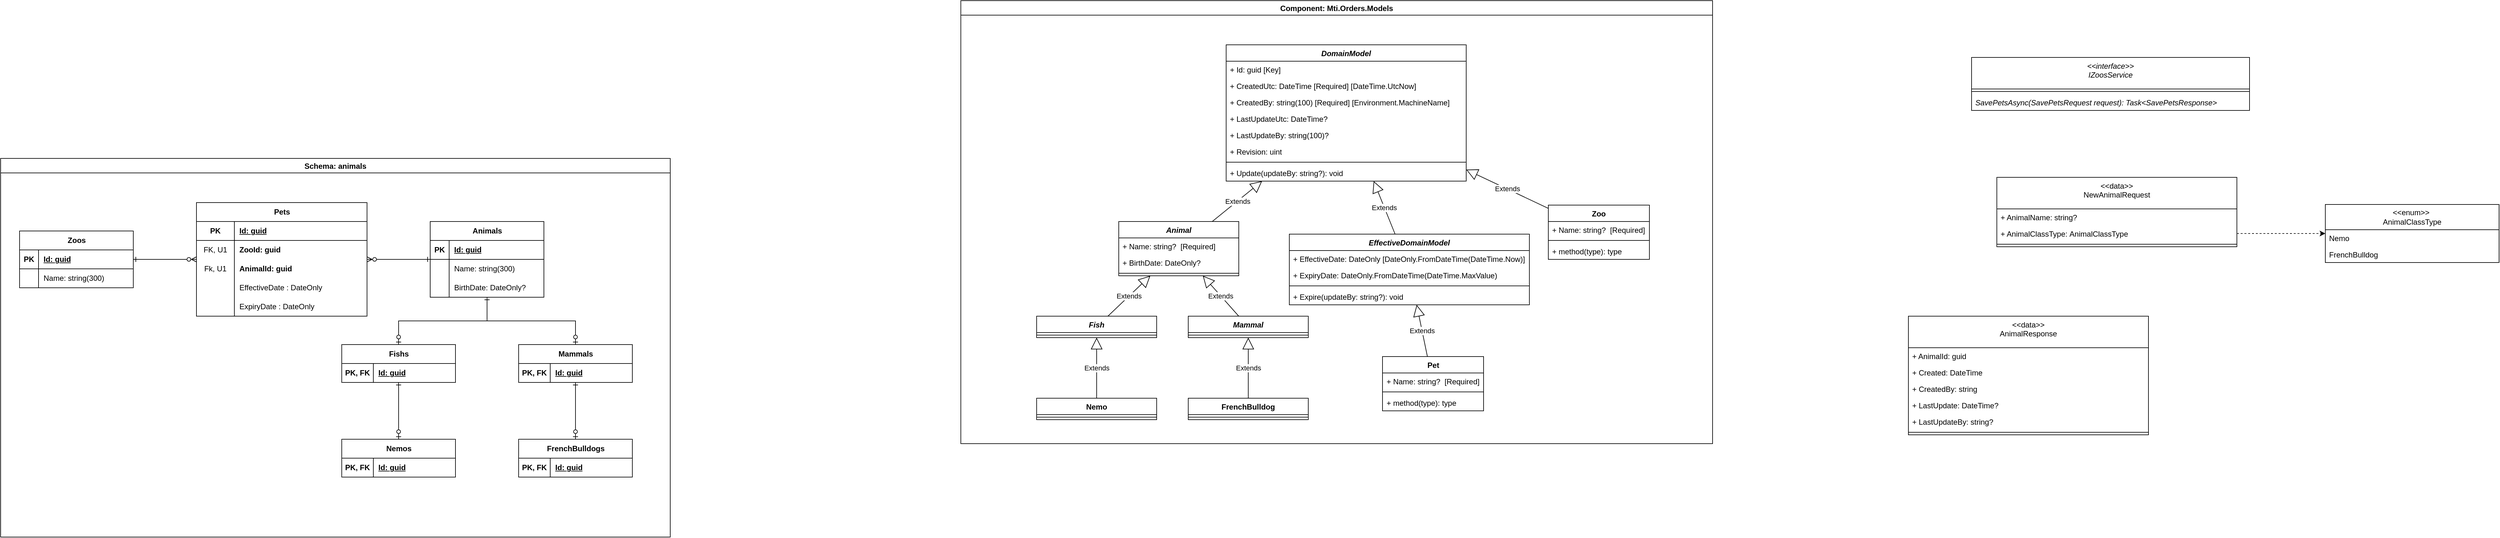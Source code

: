 <mxfile version="28.0.4">
  <diagram name="Page-1" id="_4CO3BgH9kMVLNDz86mz">
    <mxGraphModel dx="629" dy="334" grid="1" gridSize="10" guides="1" tooltips="1" connect="1" arrows="1" fold="1" page="1" pageScale="1" pageWidth="850" pageHeight="1100" math="0" shadow="0">
      <root>
        <mxCell id="0" />
        <mxCell id="1" parent="0" />
        <mxCell id="ZbPvroxc9PfUL8jWCel5-99" value="Component: Mti.Orders.Models" style="swimlane;" vertex="1" parent="1">
          <mxGeometry x="1640" y="210" width="1190" height="702" as="geometry" />
        </mxCell>
        <mxCell id="ZbPvroxc9PfUL8jWCel5-31" value="&lt;span style=&quot;text-wrap-mode: nowrap;&quot;&gt;Animal&lt;/span&gt;" style="swimlane;fontStyle=3;align=center;verticalAlign=top;childLayout=stackLayout;horizontal=1;startSize=26;horizontalStack=0;resizeParent=1;resizeParentMax=0;resizeLast=0;collapsible=1;marginBottom=0;whiteSpace=wrap;html=1;" vertex="1" parent="ZbPvroxc9PfUL8jWCel5-99">
          <mxGeometry x="250" y="350" width="190" height="86" as="geometry" />
        </mxCell>
        <mxCell id="ZbPvroxc9PfUL8jWCel5-32" value="+ Name: string?&amp;nbsp;&amp;nbsp;[Required]" style="text;strokeColor=none;fillColor=none;align=left;verticalAlign=top;spacingLeft=4;spacingRight=4;overflow=hidden;rotatable=0;points=[[0,0.5],[1,0.5]];portConstraint=eastwest;whiteSpace=wrap;html=1;" vertex="1" parent="ZbPvroxc9PfUL8jWCel5-31">
          <mxGeometry y="26" width="190" height="26" as="geometry" />
        </mxCell>
        <mxCell id="ZbPvroxc9PfUL8jWCel5-33" value="+ BirthDate: DateOnly?" style="text;strokeColor=none;fillColor=none;align=left;verticalAlign=top;spacingLeft=4;spacingRight=4;overflow=hidden;rotatable=0;points=[[0,0.5],[1,0.5]];portConstraint=eastwest;whiteSpace=wrap;html=1;" vertex="1" parent="ZbPvroxc9PfUL8jWCel5-31">
          <mxGeometry y="52" width="190" height="26" as="geometry" />
        </mxCell>
        <mxCell id="ZbPvroxc9PfUL8jWCel5-34" value="" style="line;strokeWidth=1;fillColor=none;align=left;verticalAlign=middle;spacingTop=-1;spacingLeft=3;spacingRight=3;rotatable=0;labelPosition=right;points=[];portConstraint=eastwest;strokeColor=inherit;" vertex="1" parent="ZbPvroxc9PfUL8jWCel5-31">
          <mxGeometry y="78" width="190" height="8" as="geometry" />
        </mxCell>
        <mxCell id="ZbPvroxc9PfUL8jWCel5-35" value="&lt;span style=&quot;text-wrap-mode: nowrap;&quot;&gt;Fish&lt;/span&gt;" style="swimlane;fontStyle=3;align=center;verticalAlign=top;childLayout=stackLayout;horizontal=1;startSize=26;horizontalStack=0;resizeParent=1;resizeParentMax=0;resizeLast=0;collapsible=1;marginBottom=0;whiteSpace=wrap;html=1;" vertex="1" parent="ZbPvroxc9PfUL8jWCel5-99">
          <mxGeometry x="120" y="500" width="190" height="34" as="geometry" />
        </mxCell>
        <mxCell id="ZbPvroxc9PfUL8jWCel5-36" value="" style="line;strokeWidth=1;fillColor=none;align=left;verticalAlign=middle;spacingTop=-1;spacingLeft=3;spacingRight=3;rotatable=0;labelPosition=right;points=[];portConstraint=eastwest;strokeColor=inherit;" vertex="1" parent="ZbPvroxc9PfUL8jWCel5-35">
          <mxGeometry y="26" width="190" height="8" as="geometry" />
        </mxCell>
        <mxCell id="ZbPvroxc9PfUL8jWCel5-37" value="&lt;span style=&quot;text-wrap-mode: nowrap;&quot;&gt;Mammal&lt;/span&gt;" style="swimlane;fontStyle=3;align=center;verticalAlign=top;childLayout=stackLayout;horizontal=1;startSize=26;horizontalStack=0;resizeParent=1;resizeParentMax=0;resizeLast=0;collapsible=1;marginBottom=0;whiteSpace=wrap;html=1;" vertex="1" parent="ZbPvroxc9PfUL8jWCel5-99">
          <mxGeometry x="360" y="500" width="190" height="34" as="geometry" />
        </mxCell>
        <mxCell id="ZbPvroxc9PfUL8jWCel5-38" value="" style="line;strokeWidth=1;fillColor=none;align=left;verticalAlign=middle;spacingTop=-1;spacingLeft=3;spacingRight=3;rotatable=0;labelPosition=right;points=[];portConstraint=eastwest;strokeColor=inherit;" vertex="1" parent="ZbPvroxc9PfUL8jWCel5-37">
          <mxGeometry y="26" width="190" height="8" as="geometry" />
        </mxCell>
        <mxCell id="ZbPvroxc9PfUL8jWCel5-39" value="Extends" style="endArrow=block;endSize=16;endFill=0;html=1;rounded=0;" edge="1" parent="ZbPvroxc9PfUL8jWCel5-99" source="ZbPvroxc9PfUL8jWCel5-35" target="ZbPvroxc9PfUL8jWCel5-31">
          <mxGeometry width="160" relative="1" as="geometry">
            <mxPoint x="200" y="600" as="sourcePoint" />
            <mxPoint x="360" y="600" as="targetPoint" />
          </mxGeometry>
        </mxCell>
        <mxCell id="ZbPvroxc9PfUL8jWCel5-40" value="Extends" style="endArrow=block;endSize=16;endFill=0;html=1;rounded=0;" edge="1" parent="ZbPvroxc9PfUL8jWCel5-99" source="ZbPvroxc9PfUL8jWCel5-37" target="ZbPvroxc9PfUL8jWCel5-31">
          <mxGeometry width="160" relative="1" as="geometry">
            <mxPoint x="320" y="664" as="sourcePoint" />
            <mxPoint x="396" y="580" as="targetPoint" />
          </mxGeometry>
        </mxCell>
        <mxCell id="ZbPvroxc9PfUL8jWCel5-41" value="&lt;span style=&quot;text-wrap-mode: nowrap;&quot;&gt;Nemo&lt;/span&gt;" style="swimlane;fontStyle=1;align=center;verticalAlign=top;childLayout=stackLayout;horizontal=1;startSize=26;horizontalStack=0;resizeParent=1;resizeParentMax=0;resizeLast=0;collapsible=1;marginBottom=0;whiteSpace=wrap;html=1;" vertex="1" parent="ZbPvroxc9PfUL8jWCel5-99">
          <mxGeometry x="120" y="630" width="190" height="34" as="geometry" />
        </mxCell>
        <mxCell id="ZbPvroxc9PfUL8jWCel5-42" value="" style="line;strokeWidth=1;fillColor=none;align=left;verticalAlign=middle;spacingTop=-1;spacingLeft=3;spacingRight=3;rotatable=0;labelPosition=right;points=[];portConstraint=eastwest;strokeColor=inherit;" vertex="1" parent="ZbPvroxc9PfUL8jWCel5-41">
          <mxGeometry y="26" width="190" height="8" as="geometry" />
        </mxCell>
        <mxCell id="ZbPvroxc9PfUL8jWCel5-43" value="&lt;span style=&quot;text-wrap-mode: nowrap;&quot;&gt;FrenchBulldog&lt;/span&gt;" style="swimlane;fontStyle=1;align=center;verticalAlign=top;childLayout=stackLayout;horizontal=1;startSize=26;horizontalStack=0;resizeParent=1;resizeParentMax=0;resizeLast=0;collapsible=1;marginBottom=0;whiteSpace=wrap;html=1;" vertex="1" parent="ZbPvroxc9PfUL8jWCel5-99">
          <mxGeometry x="360" y="630" width="190" height="34" as="geometry" />
        </mxCell>
        <mxCell id="ZbPvroxc9PfUL8jWCel5-44" value="" style="line;strokeWidth=1;fillColor=none;align=left;verticalAlign=middle;spacingTop=-1;spacingLeft=3;spacingRight=3;rotatable=0;labelPosition=right;points=[];portConstraint=eastwest;strokeColor=inherit;" vertex="1" parent="ZbPvroxc9PfUL8jWCel5-43">
          <mxGeometry y="26" width="190" height="8" as="geometry" />
        </mxCell>
        <mxCell id="ZbPvroxc9PfUL8jWCel5-45" value="Extends" style="endArrow=block;endSize=16;endFill=0;html=1;rounded=0;" edge="1" parent="ZbPvroxc9PfUL8jWCel5-99" source="ZbPvroxc9PfUL8jWCel5-41" target="ZbPvroxc9PfUL8jWCel5-35">
          <mxGeometry width="160" relative="1" as="geometry">
            <mxPoint x="280" y="794" as="sourcePoint" />
            <mxPoint x="356" y="710" as="targetPoint" />
          </mxGeometry>
        </mxCell>
        <mxCell id="ZbPvroxc9PfUL8jWCel5-46" value="Extends" style="endArrow=block;endSize=16;endFill=0;html=1;rounded=0;" edge="1" parent="ZbPvroxc9PfUL8jWCel5-99" source="ZbPvroxc9PfUL8jWCel5-43" target="ZbPvroxc9PfUL8jWCel5-37">
          <mxGeometry width="160" relative="1" as="geometry">
            <mxPoint x="370" y="664" as="sourcePoint" />
            <mxPoint x="446" y="580" as="targetPoint" />
          </mxGeometry>
        </mxCell>
        <mxCell id="ZbPvroxc9PfUL8jWCel5-72" value="Extends" style="endArrow=block;endSize=16;endFill=0;html=1;rounded=0;" edge="1" parent="ZbPvroxc9PfUL8jWCel5-99" source="ZbPvroxc9PfUL8jWCel5-31" target="ZbPvroxc9PfUL8jWCel5-73">
          <mxGeometry width="160" relative="1" as="geometry">
            <mxPoint x="570" y="460" as="sourcePoint" />
            <mxPoint x="656" y="370" as="targetPoint" />
          </mxGeometry>
        </mxCell>
        <mxCell id="ZbPvroxc9PfUL8jWCel5-73" value="&lt;span style=&quot;text-wrap-mode: nowrap;&quot;&gt;DomainModel&lt;/span&gt;" style="swimlane;fontStyle=3;align=center;verticalAlign=top;childLayout=stackLayout;horizontal=1;startSize=26;horizontalStack=0;resizeParent=1;resizeParentMax=0;resizeLast=0;collapsible=1;marginBottom=0;whiteSpace=wrap;html=1;" vertex="1" parent="ZbPvroxc9PfUL8jWCel5-99">
          <mxGeometry x="420" y="70" width="380" height="216" as="geometry" />
        </mxCell>
        <mxCell id="ZbPvroxc9PfUL8jWCel5-74" value="+ Id: guid [Key]&amp;nbsp;" style="text;strokeColor=none;fillColor=none;align=left;verticalAlign=top;spacingLeft=4;spacingRight=4;overflow=hidden;rotatable=0;points=[[0,0.5],[1,0.5]];portConstraint=eastwest;whiteSpace=wrap;html=1;" vertex="1" parent="ZbPvroxc9PfUL8jWCel5-73">
          <mxGeometry y="26" width="380" height="26" as="geometry" />
        </mxCell>
        <mxCell id="ZbPvroxc9PfUL8jWCel5-75" value="+ CreatedUtc: DateTime [Required]&amp;nbsp;[DateTime.UtcNow]" style="text;strokeColor=none;fillColor=none;align=left;verticalAlign=top;spacingLeft=4;spacingRight=4;overflow=hidden;rotatable=0;points=[[0,0.5],[1,0.5]];portConstraint=eastwest;whiteSpace=wrap;html=1;" vertex="1" parent="ZbPvroxc9PfUL8jWCel5-73">
          <mxGeometry y="52" width="380" height="26" as="geometry" />
        </mxCell>
        <mxCell id="ZbPvroxc9PfUL8jWCel5-76" value="+ CreatedBy: string(100) [Required]&amp;nbsp;[Environment.MachineName]" style="text;strokeColor=none;fillColor=none;align=left;verticalAlign=top;spacingLeft=4;spacingRight=4;overflow=hidden;rotatable=0;points=[[0,0.5],[1,0.5]];portConstraint=eastwest;whiteSpace=wrap;html=1;" vertex="1" parent="ZbPvroxc9PfUL8jWCel5-73">
          <mxGeometry y="78" width="380" height="26" as="geometry" />
        </mxCell>
        <mxCell id="ZbPvroxc9PfUL8jWCel5-77" value="+ LastUpdateUtc: DateTime?" style="text;strokeColor=none;fillColor=none;align=left;verticalAlign=top;spacingLeft=4;spacingRight=4;overflow=hidden;rotatable=0;points=[[0,0.5],[1,0.5]];portConstraint=eastwest;whiteSpace=wrap;html=1;" vertex="1" parent="ZbPvroxc9PfUL8jWCel5-73">
          <mxGeometry y="104" width="380" height="26" as="geometry" />
        </mxCell>
        <mxCell id="ZbPvroxc9PfUL8jWCel5-78" value="+ LastUpdateBy: string(100)?" style="text;strokeColor=none;fillColor=none;align=left;verticalAlign=top;spacingLeft=4;spacingRight=4;overflow=hidden;rotatable=0;points=[[0,0.5],[1,0.5]];portConstraint=eastwest;whiteSpace=wrap;html=1;" vertex="1" parent="ZbPvroxc9PfUL8jWCel5-73">
          <mxGeometry y="130" width="380" height="26" as="geometry" />
        </mxCell>
        <mxCell id="ZbPvroxc9PfUL8jWCel5-79" value="+ Revision: uint" style="text;strokeColor=none;fillColor=none;align=left;verticalAlign=top;spacingLeft=4;spacingRight=4;overflow=hidden;rotatable=0;points=[[0,0.5],[1,0.5]];portConstraint=eastwest;whiteSpace=wrap;html=1;" vertex="1" parent="ZbPvroxc9PfUL8jWCel5-73">
          <mxGeometry y="156" width="380" height="26" as="geometry" />
        </mxCell>
        <mxCell id="ZbPvroxc9PfUL8jWCel5-80" value="" style="line;strokeWidth=1;fillColor=none;align=left;verticalAlign=middle;spacingTop=-1;spacingLeft=3;spacingRight=3;rotatable=0;labelPosition=right;points=[];portConstraint=eastwest;strokeColor=inherit;" vertex="1" parent="ZbPvroxc9PfUL8jWCel5-73">
          <mxGeometry y="182" width="380" height="8" as="geometry" />
        </mxCell>
        <mxCell id="ZbPvroxc9PfUL8jWCel5-81" value="+ Update(updateBy: string?): void" style="text;strokeColor=none;fillColor=none;align=left;verticalAlign=top;spacingLeft=4;spacingRight=4;overflow=hidden;rotatable=0;points=[[0,0.5],[1,0.5]];portConstraint=eastwest;whiteSpace=wrap;html=1;" vertex="1" parent="ZbPvroxc9PfUL8jWCel5-73">
          <mxGeometry y="190" width="380" height="26" as="geometry" />
        </mxCell>
        <mxCell id="ZbPvroxc9PfUL8jWCel5-82" value="Zoo" style="swimlane;fontStyle=1;align=center;verticalAlign=top;childLayout=stackLayout;horizontal=1;startSize=26;horizontalStack=0;resizeParent=1;resizeParentMax=0;resizeLast=0;collapsible=1;marginBottom=0;whiteSpace=wrap;html=1;" vertex="1" parent="ZbPvroxc9PfUL8jWCel5-99">
          <mxGeometry x="930" y="324" width="160" height="86" as="geometry" />
        </mxCell>
        <mxCell id="ZbPvroxc9PfUL8jWCel5-83" value="+ Name: string?&amp;nbsp;&amp;nbsp;[Required]" style="text;strokeColor=none;fillColor=none;align=left;verticalAlign=top;spacingLeft=4;spacingRight=4;overflow=hidden;rotatable=0;points=[[0,0.5],[1,0.5]];portConstraint=eastwest;whiteSpace=wrap;html=1;" vertex="1" parent="ZbPvroxc9PfUL8jWCel5-82">
          <mxGeometry y="26" width="160" height="26" as="geometry" />
        </mxCell>
        <mxCell id="ZbPvroxc9PfUL8jWCel5-84" value="" style="line;strokeWidth=1;fillColor=none;align=left;verticalAlign=middle;spacingTop=-1;spacingLeft=3;spacingRight=3;rotatable=0;labelPosition=right;points=[];portConstraint=eastwest;strokeColor=inherit;" vertex="1" parent="ZbPvroxc9PfUL8jWCel5-82">
          <mxGeometry y="52" width="160" height="8" as="geometry" />
        </mxCell>
        <mxCell id="ZbPvroxc9PfUL8jWCel5-85" value="+ method(type): type" style="text;strokeColor=none;fillColor=none;align=left;verticalAlign=top;spacingLeft=4;spacingRight=4;overflow=hidden;rotatable=0;points=[[0,0.5],[1,0.5]];portConstraint=eastwest;whiteSpace=wrap;html=1;" vertex="1" parent="ZbPvroxc9PfUL8jWCel5-82">
          <mxGeometry y="60" width="160" height="26" as="geometry" />
        </mxCell>
        <mxCell id="ZbPvroxc9PfUL8jWCel5-86" value="Extends" style="endArrow=block;endSize=16;endFill=0;html=1;rounded=0;" edge="1" parent="ZbPvroxc9PfUL8jWCel5-99" source="ZbPvroxc9PfUL8jWCel5-82" target="ZbPvroxc9PfUL8jWCel5-73">
          <mxGeometry width="160" relative="1" as="geometry">
            <mxPoint x="730" y="450" as="sourcePoint" />
            <mxPoint x="868" y="380" as="targetPoint" />
          </mxGeometry>
        </mxCell>
        <mxCell id="ZbPvroxc9PfUL8jWCel5-87" value="Pet" style="swimlane;fontStyle=1;align=center;verticalAlign=top;childLayout=stackLayout;horizontal=1;startSize=26;horizontalStack=0;resizeParent=1;resizeParentMax=0;resizeLast=0;collapsible=1;marginBottom=0;whiteSpace=wrap;html=1;" vertex="1" parent="ZbPvroxc9PfUL8jWCel5-99">
          <mxGeometry x="667.5" y="564" width="160" height="86" as="geometry" />
        </mxCell>
        <mxCell id="ZbPvroxc9PfUL8jWCel5-88" value="+ Name: string?&amp;nbsp;&amp;nbsp;[Required]" style="text;strokeColor=none;fillColor=none;align=left;verticalAlign=top;spacingLeft=4;spacingRight=4;overflow=hidden;rotatable=0;points=[[0,0.5],[1,0.5]];portConstraint=eastwest;whiteSpace=wrap;html=1;" vertex="1" parent="ZbPvroxc9PfUL8jWCel5-87">
          <mxGeometry y="26" width="160" height="26" as="geometry" />
        </mxCell>
        <mxCell id="ZbPvroxc9PfUL8jWCel5-89" value="" style="line;strokeWidth=1;fillColor=none;align=left;verticalAlign=middle;spacingTop=-1;spacingLeft=3;spacingRight=3;rotatable=0;labelPosition=right;points=[];portConstraint=eastwest;strokeColor=inherit;" vertex="1" parent="ZbPvroxc9PfUL8jWCel5-87">
          <mxGeometry y="52" width="160" height="8" as="geometry" />
        </mxCell>
        <mxCell id="ZbPvroxc9PfUL8jWCel5-90" value="+ method(type): type" style="text;strokeColor=none;fillColor=none;align=left;verticalAlign=top;spacingLeft=4;spacingRight=4;overflow=hidden;rotatable=0;points=[[0,0.5],[1,0.5]];portConstraint=eastwest;whiteSpace=wrap;html=1;" vertex="1" parent="ZbPvroxc9PfUL8jWCel5-87">
          <mxGeometry y="60" width="160" height="26" as="geometry" />
        </mxCell>
        <mxCell id="ZbPvroxc9PfUL8jWCel5-91" value="Extends" style="endArrow=block;endSize=16;endFill=0;html=1;rounded=0;" edge="1" parent="ZbPvroxc9PfUL8jWCel5-99" source="ZbPvroxc9PfUL8jWCel5-87" target="ZbPvroxc9PfUL8jWCel5-92">
          <mxGeometry width="160" relative="1" as="geometry">
            <mxPoint x="793" y="508" as="sourcePoint" />
            <mxPoint x="690" y="460" as="targetPoint" />
          </mxGeometry>
        </mxCell>
        <mxCell id="ZbPvroxc9PfUL8jWCel5-92" value="&lt;span style=&quot;text-wrap-mode: nowrap;&quot;&gt;EffectiveDomainModel&lt;/span&gt;" style="swimlane;fontStyle=3;align=center;verticalAlign=top;childLayout=stackLayout;horizontal=1;startSize=26;horizontalStack=0;resizeParent=1;resizeParentMax=0;resizeLast=0;collapsible=1;marginBottom=0;whiteSpace=wrap;html=1;" vertex="1" parent="ZbPvroxc9PfUL8jWCel5-99">
          <mxGeometry x="520" y="370" width="380" height="112" as="geometry" />
        </mxCell>
        <mxCell id="ZbPvroxc9PfUL8jWCel5-93" value="+ EffectiveDate: DateOnly [DateOnly.FromDateTime(DateTime.Now)]" style="text;strokeColor=none;fillColor=none;align=left;verticalAlign=top;spacingLeft=4;spacingRight=4;overflow=hidden;rotatable=0;points=[[0,0.5],[1,0.5]];portConstraint=eastwest;whiteSpace=wrap;html=1;" vertex="1" parent="ZbPvroxc9PfUL8jWCel5-92">
          <mxGeometry y="26" width="380" height="26" as="geometry" />
        </mxCell>
        <mxCell id="ZbPvroxc9PfUL8jWCel5-94" value="+ ExpiryDate: DateOnly.FromDateTime(DateTime.MaxValue)" style="text;strokeColor=none;fillColor=none;align=left;verticalAlign=top;spacingLeft=4;spacingRight=4;overflow=hidden;rotatable=0;points=[[0,0.5],[1,0.5]];portConstraint=eastwest;whiteSpace=wrap;html=1;" vertex="1" parent="ZbPvroxc9PfUL8jWCel5-92">
          <mxGeometry y="52" width="380" height="26" as="geometry" />
        </mxCell>
        <mxCell id="ZbPvroxc9PfUL8jWCel5-95" value="" style="line;strokeWidth=1;fillColor=none;align=left;verticalAlign=middle;spacingTop=-1;spacingLeft=3;spacingRight=3;rotatable=0;labelPosition=right;points=[];portConstraint=eastwest;strokeColor=inherit;" vertex="1" parent="ZbPvroxc9PfUL8jWCel5-92">
          <mxGeometry y="78" width="380" height="8" as="geometry" />
        </mxCell>
        <mxCell id="ZbPvroxc9PfUL8jWCel5-96" value="+ Expire(updateBy: string?): void" style="text;strokeColor=none;fillColor=none;align=left;verticalAlign=top;spacingLeft=4;spacingRight=4;overflow=hidden;rotatable=0;points=[[0,0.5],[1,0.5]];portConstraint=eastwest;whiteSpace=wrap;html=1;" vertex="1" parent="ZbPvroxc9PfUL8jWCel5-92">
          <mxGeometry y="86" width="380" height="26" as="geometry" />
        </mxCell>
        <mxCell id="ZbPvroxc9PfUL8jWCel5-97" value="Extends" style="endArrow=block;endSize=16;endFill=0;html=1;rounded=0;" edge="1" parent="ZbPvroxc9PfUL8jWCel5-99" source="ZbPvroxc9PfUL8jWCel5-92" target="ZbPvroxc9PfUL8jWCel5-73">
          <mxGeometry width="160" relative="1" as="geometry">
            <mxPoint x="951" y="792" as="sourcePoint" />
            <mxPoint x="930" y="690" as="targetPoint" />
          </mxGeometry>
        </mxCell>
        <mxCell id="ZbPvroxc9PfUL8jWCel5-100" value="Schema: animals" style="swimlane;startSize=23;" vertex="1" parent="1">
          <mxGeometry x="120" y="460" width="1060" height="600" as="geometry" />
        </mxCell>
        <mxCell id="ZbPvroxc9PfUL8jWCel5-1" value="Animals" style="shape=table;startSize=30;container=1;collapsible=1;childLayout=tableLayout;fixedRows=1;rowLines=0;fontStyle=1;align=center;resizeLast=1;html=1;" vertex="1" parent="ZbPvroxc9PfUL8jWCel5-100">
          <mxGeometry x="680" y="100" width="180" height="120" as="geometry" />
        </mxCell>
        <mxCell id="ZbPvroxc9PfUL8jWCel5-2" value="" style="shape=tableRow;horizontal=0;startSize=0;swimlaneHead=0;swimlaneBody=0;fillColor=none;collapsible=0;dropTarget=0;points=[[0,0.5],[1,0.5]];portConstraint=eastwest;top=0;left=0;right=0;bottom=1;" vertex="1" parent="ZbPvroxc9PfUL8jWCel5-1">
          <mxGeometry y="30" width="180" height="30" as="geometry" />
        </mxCell>
        <mxCell id="ZbPvroxc9PfUL8jWCel5-3" value="PK" style="shape=partialRectangle;connectable=0;fillColor=none;top=0;left=0;bottom=0;right=0;fontStyle=1;overflow=hidden;whiteSpace=wrap;html=1;" vertex="1" parent="ZbPvroxc9PfUL8jWCel5-2">
          <mxGeometry width="30" height="30" as="geometry">
            <mxRectangle width="30" height="30" as="alternateBounds" />
          </mxGeometry>
        </mxCell>
        <mxCell id="ZbPvroxc9PfUL8jWCel5-4" value="Id: guid" style="shape=partialRectangle;connectable=0;fillColor=none;top=0;left=0;bottom=0;right=0;align=left;spacingLeft=6;fontStyle=5;overflow=hidden;whiteSpace=wrap;html=1;" vertex="1" parent="ZbPvroxc9PfUL8jWCel5-2">
          <mxGeometry x="30" width="150" height="30" as="geometry">
            <mxRectangle width="150" height="30" as="alternateBounds" />
          </mxGeometry>
        </mxCell>
        <mxCell id="ZbPvroxc9PfUL8jWCel5-5" value="" style="shape=tableRow;horizontal=0;startSize=0;swimlaneHead=0;swimlaneBody=0;fillColor=none;collapsible=0;dropTarget=0;points=[[0,0.5],[1,0.5]];portConstraint=eastwest;top=0;left=0;right=0;bottom=0;" vertex="1" parent="ZbPvroxc9PfUL8jWCel5-1">
          <mxGeometry y="60" width="180" height="30" as="geometry" />
        </mxCell>
        <mxCell id="ZbPvroxc9PfUL8jWCel5-6" value="" style="shape=partialRectangle;connectable=0;fillColor=none;top=0;left=0;bottom=0;right=0;editable=1;overflow=hidden;whiteSpace=wrap;html=1;" vertex="1" parent="ZbPvroxc9PfUL8jWCel5-5">
          <mxGeometry width="30" height="30" as="geometry">
            <mxRectangle width="30" height="30" as="alternateBounds" />
          </mxGeometry>
        </mxCell>
        <mxCell id="ZbPvroxc9PfUL8jWCel5-7" value="Name: string(300)" style="shape=partialRectangle;connectable=0;fillColor=none;top=0;left=0;bottom=0;right=0;align=left;spacingLeft=6;overflow=hidden;whiteSpace=wrap;html=1;" vertex="1" parent="ZbPvroxc9PfUL8jWCel5-5">
          <mxGeometry x="30" width="150" height="30" as="geometry">
            <mxRectangle width="150" height="30" as="alternateBounds" />
          </mxGeometry>
        </mxCell>
        <mxCell id="ZbPvroxc9PfUL8jWCel5-8" value="" style="shape=tableRow;horizontal=0;startSize=0;swimlaneHead=0;swimlaneBody=0;fillColor=none;collapsible=0;dropTarget=0;points=[[0,0.5],[1,0.5]];portConstraint=eastwest;top=0;left=0;right=0;bottom=0;" vertex="1" parent="ZbPvroxc9PfUL8jWCel5-1">
          <mxGeometry y="90" width="180" height="30" as="geometry" />
        </mxCell>
        <mxCell id="ZbPvroxc9PfUL8jWCel5-9" value="" style="shape=partialRectangle;connectable=0;fillColor=none;top=0;left=0;bottom=0;right=0;editable=1;overflow=hidden;whiteSpace=wrap;html=1;" vertex="1" parent="ZbPvroxc9PfUL8jWCel5-8">
          <mxGeometry width="30" height="30" as="geometry">
            <mxRectangle width="30" height="30" as="alternateBounds" />
          </mxGeometry>
        </mxCell>
        <mxCell id="ZbPvroxc9PfUL8jWCel5-10" value="BirthDate: DateOnly?" style="shape=partialRectangle;connectable=0;fillColor=none;top=0;left=0;bottom=0;right=0;align=left;spacingLeft=6;overflow=hidden;whiteSpace=wrap;html=1;" vertex="1" parent="ZbPvroxc9PfUL8jWCel5-8">
          <mxGeometry x="30" width="150" height="30" as="geometry">
            <mxRectangle width="150" height="30" as="alternateBounds" />
          </mxGeometry>
        </mxCell>
        <mxCell id="ZbPvroxc9PfUL8jWCel5-11" style="edgeStyle=orthogonalEdgeStyle;rounded=0;orthogonalLoop=1;jettySize=auto;html=1;startArrow=ERzeroToOne;startFill=0;endArrow=ERone;endFill=0;" edge="1" parent="ZbPvroxc9PfUL8jWCel5-100" source="ZbPvroxc9PfUL8jWCel5-12" target="ZbPvroxc9PfUL8jWCel5-1">
          <mxGeometry relative="1" as="geometry" />
        </mxCell>
        <mxCell id="ZbPvroxc9PfUL8jWCel5-12" value="Fishs" style="shape=table;startSize=30;container=1;collapsible=1;childLayout=tableLayout;fixedRows=1;rowLines=0;fontStyle=1;align=center;resizeLast=1;html=1;" vertex="1" parent="ZbPvroxc9PfUL8jWCel5-100">
          <mxGeometry x="540" y="295" width="180" height="60" as="geometry" />
        </mxCell>
        <mxCell id="ZbPvroxc9PfUL8jWCel5-13" value="" style="shape=tableRow;horizontal=0;startSize=0;swimlaneHead=0;swimlaneBody=0;fillColor=none;collapsible=0;dropTarget=0;points=[[0,0.5],[1,0.5]];portConstraint=eastwest;top=0;left=0;right=0;bottom=1;" vertex="1" parent="ZbPvroxc9PfUL8jWCel5-12">
          <mxGeometry y="30" width="180" height="30" as="geometry" />
        </mxCell>
        <mxCell id="ZbPvroxc9PfUL8jWCel5-14" value="PK, FK" style="shape=partialRectangle;connectable=0;fillColor=none;top=0;left=0;bottom=0;right=0;fontStyle=1;overflow=hidden;whiteSpace=wrap;html=1;" vertex="1" parent="ZbPvroxc9PfUL8jWCel5-13">
          <mxGeometry width="50" height="30" as="geometry">
            <mxRectangle width="50" height="30" as="alternateBounds" />
          </mxGeometry>
        </mxCell>
        <mxCell id="ZbPvroxc9PfUL8jWCel5-15" value="Id: guid" style="shape=partialRectangle;connectable=0;fillColor=none;top=0;left=0;bottom=0;right=0;align=left;spacingLeft=6;fontStyle=5;overflow=hidden;whiteSpace=wrap;html=1;" vertex="1" parent="ZbPvroxc9PfUL8jWCel5-13">
          <mxGeometry x="50" width="130" height="30" as="geometry">
            <mxRectangle width="130" height="30" as="alternateBounds" />
          </mxGeometry>
        </mxCell>
        <mxCell id="ZbPvroxc9PfUL8jWCel5-16" value="Mammals" style="shape=table;startSize=30;container=1;collapsible=1;childLayout=tableLayout;fixedRows=1;rowLines=0;fontStyle=1;align=center;resizeLast=1;html=1;" vertex="1" parent="ZbPvroxc9PfUL8jWCel5-100">
          <mxGeometry x="820" y="295" width="180" height="60" as="geometry" />
        </mxCell>
        <mxCell id="ZbPvroxc9PfUL8jWCel5-17" value="" style="shape=tableRow;horizontal=0;startSize=0;swimlaneHead=0;swimlaneBody=0;fillColor=none;collapsible=0;dropTarget=0;points=[[0,0.5],[1,0.5]];portConstraint=eastwest;top=0;left=0;right=0;bottom=1;" vertex="1" parent="ZbPvroxc9PfUL8jWCel5-16">
          <mxGeometry y="30" width="180" height="30" as="geometry" />
        </mxCell>
        <mxCell id="ZbPvroxc9PfUL8jWCel5-18" value="PK, FK" style="shape=partialRectangle;connectable=0;fillColor=none;top=0;left=0;bottom=0;right=0;fontStyle=1;overflow=hidden;whiteSpace=wrap;html=1;" vertex="1" parent="ZbPvroxc9PfUL8jWCel5-17">
          <mxGeometry width="50" height="30" as="geometry">
            <mxRectangle width="50" height="30" as="alternateBounds" />
          </mxGeometry>
        </mxCell>
        <mxCell id="ZbPvroxc9PfUL8jWCel5-19" value="Id: guid" style="shape=partialRectangle;connectable=0;fillColor=none;top=0;left=0;bottom=0;right=0;align=left;spacingLeft=6;fontStyle=5;overflow=hidden;whiteSpace=wrap;html=1;" vertex="1" parent="ZbPvroxc9PfUL8jWCel5-17">
          <mxGeometry x="50" width="130" height="30" as="geometry">
            <mxRectangle width="130" height="30" as="alternateBounds" />
          </mxGeometry>
        </mxCell>
        <mxCell id="ZbPvroxc9PfUL8jWCel5-20" style="edgeStyle=orthogonalEdgeStyle;rounded=0;orthogonalLoop=1;jettySize=auto;html=1;startArrow=ERzeroToOne;startFill=0;endArrow=ERone;endFill=0;" edge="1" parent="ZbPvroxc9PfUL8jWCel5-100" source="ZbPvroxc9PfUL8jWCel5-16" target="ZbPvroxc9PfUL8jWCel5-1">
          <mxGeometry relative="1" as="geometry">
            <mxPoint x="930" y="335" as="sourcePoint" />
            <mxPoint x="1070" y="245" as="targetPoint" />
          </mxGeometry>
        </mxCell>
        <mxCell id="ZbPvroxc9PfUL8jWCel5-21" value="Nemos" style="shape=table;startSize=30;container=1;collapsible=1;childLayout=tableLayout;fixedRows=1;rowLines=0;fontStyle=1;align=center;resizeLast=1;html=1;" vertex="1" parent="ZbPvroxc9PfUL8jWCel5-100">
          <mxGeometry x="540" y="445" width="180" height="60" as="geometry" />
        </mxCell>
        <mxCell id="ZbPvroxc9PfUL8jWCel5-22" value="" style="shape=tableRow;horizontal=0;startSize=0;swimlaneHead=0;swimlaneBody=0;fillColor=none;collapsible=0;dropTarget=0;points=[[0,0.5],[1,0.5]];portConstraint=eastwest;top=0;left=0;right=0;bottom=1;" vertex="1" parent="ZbPvroxc9PfUL8jWCel5-21">
          <mxGeometry y="30" width="180" height="30" as="geometry" />
        </mxCell>
        <mxCell id="ZbPvroxc9PfUL8jWCel5-23" value="PK, FK" style="shape=partialRectangle;connectable=0;fillColor=none;top=0;left=0;bottom=0;right=0;fontStyle=1;overflow=hidden;whiteSpace=wrap;html=1;" vertex="1" parent="ZbPvroxc9PfUL8jWCel5-22">
          <mxGeometry width="50" height="30" as="geometry">
            <mxRectangle width="50" height="30" as="alternateBounds" />
          </mxGeometry>
        </mxCell>
        <mxCell id="ZbPvroxc9PfUL8jWCel5-24" value="Id: guid" style="shape=partialRectangle;connectable=0;fillColor=none;top=0;left=0;bottom=0;right=0;align=left;spacingLeft=6;fontStyle=5;overflow=hidden;whiteSpace=wrap;html=1;" vertex="1" parent="ZbPvroxc9PfUL8jWCel5-22">
          <mxGeometry x="50" width="130" height="30" as="geometry">
            <mxRectangle width="130" height="30" as="alternateBounds" />
          </mxGeometry>
        </mxCell>
        <mxCell id="ZbPvroxc9PfUL8jWCel5-25" value="FrenchBulldogs" style="shape=table;startSize=30;container=1;collapsible=1;childLayout=tableLayout;fixedRows=1;rowLines=0;fontStyle=1;align=center;resizeLast=1;html=1;" vertex="1" parent="ZbPvroxc9PfUL8jWCel5-100">
          <mxGeometry x="820" y="445" width="180" height="60" as="geometry" />
        </mxCell>
        <mxCell id="ZbPvroxc9PfUL8jWCel5-26" value="" style="shape=tableRow;horizontal=0;startSize=0;swimlaneHead=0;swimlaneBody=0;fillColor=none;collapsible=0;dropTarget=0;points=[[0,0.5],[1,0.5]];portConstraint=eastwest;top=0;left=0;right=0;bottom=1;" vertex="1" parent="ZbPvroxc9PfUL8jWCel5-25">
          <mxGeometry y="30" width="180" height="30" as="geometry" />
        </mxCell>
        <mxCell id="ZbPvroxc9PfUL8jWCel5-27" value="PK, FK" style="shape=partialRectangle;connectable=0;fillColor=none;top=0;left=0;bottom=0;right=0;fontStyle=1;overflow=hidden;whiteSpace=wrap;html=1;" vertex="1" parent="ZbPvroxc9PfUL8jWCel5-26">
          <mxGeometry width="50" height="30" as="geometry">
            <mxRectangle width="50" height="30" as="alternateBounds" />
          </mxGeometry>
        </mxCell>
        <mxCell id="ZbPvroxc9PfUL8jWCel5-28" value="Id: guid" style="shape=partialRectangle;connectable=0;fillColor=none;top=0;left=0;bottom=0;right=0;align=left;spacingLeft=6;fontStyle=5;overflow=hidden;whiteSpace=wrap;html=1;" vertex="1" parent="ZbPvroxc9PfUL8jWCel5-26">
          <mxGeometry x="50" width="130" height="30" as="geometry">
            <mxRectangle width="130" height="30" as="alternateBounds" />
          </mxGeometry>
        </mxCell>
        <mxCell id="ZbPvroxc9PfUL8jWCel5-29" style="edgeStyle=orthogonalEdgeStyle;rounded=0;orthogonalLoop=1;jettySize=auto;html=1;startArrow=ERzeroToOne;startFill=0;endArrow=ERone;endFill=0;" edge="1" parent="ZbPvroxc9PfUL8jWCel5-100" source="ZbPvroxc9PfUL8jWCel5-21" target="ZbPvroxc9PfUL8jWCel5-12">
          <mxGeometry relative="1" as="geometry">
            <mxPoint x="760" y="515" as="sourcePoint" />
            <mxPoint x="900" y="425" as="targetPoint" />
          </mxGeometry>
        </mxCell>
        <mxCell id="ZbPvroxc9PfUL8jWCel5-30" style="edgeStyle=orthogonalEdgeStyle;rounded=0;orthogonalLoop=1;jettySize=auto;html=1;startArrow=ERzeroToOne;startFill=0;endArrow=ERone;endFill=0;" edge="1" parent="ZbPvroxc9PfUL8jWCel5-100" source="ZbPvroxc9PfUL8jWCel5-25" target="ZbPvroxc9PfUL8jWCel5-16">
          <mxGeometry relative="1" as="geometry">
            <mxPoint x="770" y="475" as="sourcePoint" />
            <mxPoint x="770" y="385" as="targetPoint" />
          </mxGeometry>
        </mxCell>
        <mxCell id="ZbPvroxc9PfUL8jWCel5-47" value="Zoos" style="shape=table;startSize=30;container=1;collapsible=1;childLayout=tableLayout;fixedRows=1;rowLines=0;fontStyle=1;align=center;resizeLast=1;html=1;" vertex="1" parent="ZbPvroxc9PfUL8jWCel5-100">
          <mxGeometry x="30" y="115" width="180" height="90" as="geometry" />
        </mxCell>
        <mxCell id="ZbPvroxc9PfUL8jWCel5-48" value="" style="shape=tableRow;horizontal=0;startSize=0;swimlaneHead=0;swimlaneBody=0;fillColor=none;collapsible=0;dropTarget=0;points=[[0,0.5],[1,0.5]];portConstraint=eastwest;top=0;left=0;right=0;bottom=1;" vertex="1" parent="ZbPvroxc9PfUL8jWCel5-47">
          <mxGeometry y="30" width="180" height="30" as="geometry" />
        </mxCell>
        <mxCell id="ZbPvroxc9PfUL8jWCel5-49" value="PK" style="shape=partialRectangle;connectable=0;fillColor=none;top=0;left=0;bottom=0;right=0;fontStyle=1;overflow=hidden;whiteSpace=wrap;html=1;" vertex="1" parent="ZbPvroxc9PfUL8jWCel5-48">
          <mxGeometry width="30" height="30" as="geometry">
            <mxRectangle width="30" height="30" as="alternateBounds" />
          </mxGeometry>
        </mxCell>
        <mxCell id="ZbPvroxc9PfUL8jWCel5-50" value="Id: guid" style="shape=partialRectangle;connectable=0;fillColor=none;top=0;left=0;bottom=0;right=0;align=left;spacingLeft=6;fontStyle=5;overflow=hidden;whiteSpace=wrap;html=1;" vertex="1" parent="ZbPvroxc9PfUL8jWCel5-48">
          <mxGeometry x="30" width="150" height="30" as="geometry">
            <mxRectangle width="150" height="30" as="alternateBounds" />
          </mxGeometry>
        </mxCell>
        <mxCell id="ZbPvroxc9PfUL8jWCel5-51" value="" style="shape=tableRow;horizontal=0;startSize=0;swimlaneHead=0;swimlaneBody=0;fillColor=none;collapsible=0;dropTarget=0;points=[[0,0.5],[1,0.5]];portConstraint=eastwest;top=0;left=0;right=0;bottom=0;" vertex="1" parent="ZbPvroxc9PfUL8jWCel5-47">
          <mxGeometry y="60" width="180" height="30" as="geometry" />
        </mxCell>
        <mxCell id="ZbPvroxc9PfUL8jWCel5-52" value="" style="shape=partialRectangle;connectable=0;fillColor=none;top=0;left=0;bottom=0;right=0;editable=1;overflow=hidden;whiteSpace=wrap;html=1;" vertex="1" parent="ZbPvroxc9PfUL8jWCel5-51">
          <mxGeometry width="30" height="30" as="geometry">
            <mxRectangle width="30" height="30" as="alternateBounds" />
          </mxGeometry>
        </mxCell>
        <mxCell id="ZbPvroxc9PfUL8jWCel5-53" value="Name: string(300)" style="shape=partialRectangle;connectable=0;fillColor=none;top=0;left=0;bottom=0;right=0;align=left;spacingLeft=6;overflow=hidden;whiteSpace=wrap;html=1;" vertex="1" parent="ZbPvroxc9PfUL8jWCel5-51">
          <mxGeometry x="30" width="150" height="30" as="geometry">
            <mxRectangle width="150" height="30" as="alternateBounds" />
          </mxGeometry>
        </mxCell>
        <mxCell id="ZbPvroxc9PfUL8jWCel5-54" style="edgeStyle=orthogonalEdgeStyle;rounded=0;orthogonalLoop=1;jettySize=auto;html=1;startArrow=ERzeroToMany;startFill=0;endArrow=ERone;endFill=0;" edge="1" parent="ZbPvroxc9PfUL8jWCel5-100" source="ZbPvroxc9PfUL8jWCel5-56" target="ZbPvroxc9PfUL8jWCel5-1">
          <mxGeometry relative="1" as="geometry" />
        </mxCell>
        <mxCell id="ZbPvroxc9PfUL8jWCel5-55" style="edgeStyle=orthogonalEdgeStyle;rounded=0;orthogonalLoop=1;jettySize=auto;html=1;startArrow=ERzeroToMany;startFill=0;endArrow=ERone;endFill=0;" edge="1" parent="ZbPvroxc9PfUL8jWCel5-100" source="ZbPvroxc9PfUL8jWCel5-56" target="ZbPvroxc9PfUL8jWCel5-47">
          <mxGeometry relative="1" as="geometry" />
        </mxCell>
        <mxCell id="ZbPvroxc9PfUL8jWCel5-56" value="Pets" style="shape=table;startSize=30;container=1;collapsible=1;childLayout=tableLayout;fixedRows=1;rowLines=0;fontStyle=1;align=center;resizeLast=1;html=1;" vertex="1" parent="ZbPvroxc9PfUL8jWCel5-100">
          <mxGeometry x="310" y="70" width="270" height="180" as="geometry" />
        </mxCell>
        <mxCell id="ZbPvroxc9PfUL8jWCel5-57" value="" style="shape=tableRow;horizontal=0;startSize=0;swimlaneHead=0;swimlaneBody=0;fillColor=none;collapsible=0;dropTarget=0;points=[[0,0.5],[1,0.5]];portConstraint=eastwest;top=0;left=0;right=0;bottom=1;" vertex="1" parent="ZbPvroxc9PfUL8jWCel5-56">
          <mxGeometry y="30" width="270" height="30" as="geometry" />
        </mxCell>
        <mxCell id="ZbPvroxc9PfUL8jWCel5-58" value="PK" style="shape=partialRectangle;connectable=0;fillColor=none;top=0;left=0;bottom=0;right=0;fontStyle=1;overflow=hidden;whiteSpace=wrap;html=1;" vertex="1" parent="ZbPvroxc9PfUL8jWCel5-57">
          <mxGeometry width="60" height="30" as="geometry">
            <mxRectangle width="60" height="30" as="alternateBounds" />
          </mxGeometry>
        </mxCell>
        <mxCell id="ZbPvroxc9PfUL8jWCel5-59" value="Id: guid" style="shape=partialRectangle;connectable=0;fillColor=none;top=0;left=0;bottom=0;right=0;align=left;spacingLeft=6;fontStyle=5;overflow=hidden;whiteSpace=wrap;html=1;" vertex="1" parent="ZbPvroxc9PfUL8jWCel5-57">
          <mxGeometry x="60" width="210" height="30" as="geometry">
            <mxRectangle width="210" height="30" as="alternateBounds" />
          </mxGeometry>
        </mxCell>
        <mxCell id="ZbPvroxc9PfUL8jWCel5-60" value="" style="shape=tableRow;horizontal=0;startSize=0;swimlaneHead=0;swimlaneBody=0;fillColor=none;collapsible=0;dropTarget=0;points=[[0,0.5],[1,0.5]];portConstraint=eastwest;top=0;left=0;right=0;bottom=0;" vertex="1" parent="ZbPvroxc9PfUL8jWCel5-56">
          <mxGeometry y="60" width="270" height="30" as="geometry" />
        </mxCell>
        <mxCell id="ZbPvroxc9PfUL8jWCel5-61" value="FK, U1" style="shape=partialRectangle;connectable=0;fillColor=none;top=0;left=0;bottom=0;right=0;editable=1;overflow=hidden;whiteSpace=wrap;html=1;" vertex="1" parent="ZbPvroxc9PfUL8jWCel5-60">
          <mxGeometry width="60" height="30" as="geometry">
            <mxRectangle width="60" height="30" as="alternateBounds" />
          </mxGeometry>
        </mxCell>
        <mxCell id="ZbPvroxc9PfUL8jWCel5-62" value="&lt;span style=&quot;font-weight: 700; text-align: center; text-wrap-mode: nowrap;&quot;&gt;ZooId: guid&lt;/span&gt;" style="shape=partialRectangle;connectable=0;fillColor=none;top=0;left=0;bottom=0;right=0;align=left;spacingLeft=6;overflow=hidden;whiteSpace=wrap;html=1;" vertex="1" parent="ZbPvroxc9PfUL8jWCel5-60">
          <mxGeometry x="60" width="210" height="30" as="geometry">
            <mxRectangle width="210" height="30" as="alternateBounds" />
          </mxGeometry>
        </mxCell>
        <mxCell id="ZbPvroxc9PfUL8jWCel5-63" value="" style="shape=tableRow;horizontal=0;startSize=0;swimlaneHead=0;swimlaneBody=0;fillColor=none;collapsible=0;dropTarget=0;points=[[0,0.5],[1,0.5]];portConstraint=eastwest;top=0;left=0;right=0;bottom=0;" vertex="1" parent="ZbPvroxc9PfUL8jWCel5-56">
          <mxGeometry y="90" width="270" height="30" as="geometry" />
        </mxCell>
        <mxCell id="ZbPvroxc9PfUL8jWCel5-64" value="Fk, U1" style="shape=partialRectangle;connectable=0;fillColor=none;top=0;left=0;bottom=0;right=0;editable=1;overflow=hidden;whiteSpace=wrap;html=1;" vertex="1" parent="ZbPvroxc9PfUL8jWCel5-63">
          <mxGeometry width="60" height="30" as="geometry">
            <mxRectangle width="60" height="30" as="alternateBounds" />
          </mxGeometry>
        </mxCell>
        <mxCell id="ZbPvroxc9PfUL8jWCel5-65" value="&lt;span style=&quot;font-weight: 700; text-align: center; text-wrap-mode: nowrap;&quot;&gt;AnimalId&lt;/span&gt;&lt;span style=&quot;font-weight: 700; text-align: center; text-wrap-mode: nowrap;&quot;&gt;: guid&lt;/span&gt;" style="shape=partialRectangle;connectable=0;fillColor=none;top=0;left=0;bottom=0;right=0;align=left;spacingLeft=6;overflow=hidden;whiteSpace=wrap;html=1;" vertex="1" parent="ZbPvroxc9PfUL8jWCel5-63">
          <mxGeometry x="60" width="210" height="30" as="geometry">
            <mxRectangle width="210" height="30" as="alternateBounds" />
          </mxGeometry>
        </mxCell>
        <mxCell id="ZbPvroxc9PfUL8jWCel5-66" value="" style="shape=tableRow;horizontal=0;startSize=0;swimlaneHead=0;swimlaneBody=0;fillColor=none;collapsible=0;dropTarget=0;points=[[0,0.5],[1,0.5]];portConstraint=eastwest;top=0;left=0;right=0;bottom=0;" vertex="1" parent="ZbPvroxc9PfUL8jWCel5-56">
          <mxGeometry y="120" width="270" height="30" as="geometry" />
        </mxCell>
        <mxCell id="ZbPvroxc9PfUL8jWCel5-67" value="" style="shape=partialRectangle;connectable=0;fillColor=none;top=0;left=0;bottom=0;right=0;editable=1;overflow=hidden;whiteSpace=wrap;html=1;" vertex="1" parent="ZbPvroxc9PfUL8jWCel5-66">
          <mxGeometry width="60" height="30" as="geometry">
            <mxRectangle width="60" height="30" as="alternateBounds" />
          </mxGeometry>
        </mxCell>
        <mxCell id="ZbPvroxc9PfUL8jWCel5-68" value="EffectiveDate : DateOnly&amp;nbsp;" style="shape=partialRectangle;connectable=0;fillColor=none;top=0;left=0;bottom=0;right=0;align=left;spacingLeft=6;overflow=hidden;whiteSpace=wrap;html=1;" vertex="1" parent="ZbPvroxc9PfUL8jWCel5-66">
          <mxGeometry x="60" width="210" height="30" as="geometry">
            <mxRectangle width="210" height="30" as="alternateBounds" />
          </mxGeometry>
        </mxCell>
        <mxCell id="ZbPvroxc9PfUL8jWCel5-69" value="" style="shape=tableRow;horizontal=0;startSize=0;swimlaneHead=0;swimlaneBody=0;fillColor=none;collapsible=0;dropTarget=0;points=[[0,0.5],[1,0.5]];portConstraint=eastwest;top=0;left=0;right=0;bottom=0;" vertex="1" parent="ZbPvroxc9PfUL8jWCel5-56">
          <mxGeometry y="150" width="270" height="30" as="geometry" />
        </mxCell>
        <mxCell id="ZbPvroxc9PfUL8jWCel5-70" value="" style="shape=partialRectangle;connectable=0;fillColor=none;top=0;left=0;bottom=0;right=0;editable=1;overflow=hidden;whiteSpace=wrap;html=1;" vertex="1" parent="ZbPvroxc9PfUL8jWCel5-69">
          <mxGeometry width="60" height="30" as="geometry">
            <mxRectangle width="60" height="30" as="alternateBounds" />
          </mxGeometry>
        </mxCell>
        <mxCell id="ZbPvroxc9PfUL8jWCel5-71" value="ExpiryDate : DateOnly&amp;nbsp;" style="shape=partialRectangle;connectable=0;fillColor=none;top=0;left=0;bottom=0;right=0;align=left;spacingLeft=6;overflow=hidden;whiteSpace=wrap;html=1;" vertex="1" parent="ZbPvroxc9PfUL8jWCel5-69">
          <mxGeometry x="60" width="210" height="30" as="geometry">
            <mxRectangle width="210" height="30" as="alternateBounds" />
          </mxGeometry>
        </mxCell>
        <mxCell id="ZbPvroxc9PfUL8jWCel5-101" value="&lt;div&gt;&amp;lt;&amp;lt;interface&amp;gt;&amp;gt;&lt;/div&gt;IZoosService" style="swimlane;fontStyle=2;align=center;verticalAlign=top;childLayout=stackLayout;horizontal=1;startSize=50;horizontalStack=0;resizeParent=1;resizeParentMax=0;resizeLast=0;collapsible=1;marginBottom=0;whiteSpace=wrap;html=1;" vertex="1" parent="1">
          <mxGeometry x="3240" y="300" width="440" height="84" as="geometry" />
        </mxCell>
        <mxCell id="ZbPvroxc9PfUL8jWCel5-103" value="" style="line;strokeWidth=1;fillColor=none;align=left;verticalAlign=middle;spacingTop=-1;spacingLeft=3;spacingRight=3;rotatable=0;labelPosition=right;points=[];portConstraint=eastwest;strokeColor=inherit;" vertex="1" parent="ZbPvroxc9PfUL8jWCel5-101">
          <mxGeometry y="50" width="440" height="8" as="geometry" />
        </mxCell>
        <mxCell id="ZbPvroxc9PfUL8jWCel5-104" value="&lt;i&gt;SavePetsAsync(SavePetsRequest request):&amp;nbsp;&lt;/i&gt;&lt;i&gt;Task&amp;lt;SavePetsResponse&amp;gt;&lt;/i&gt;" style="text;strokeColor=none;fillColor=none;align=left;verticalAlign=top;spacingLeft=4;spacingRight=4;overflow=hidden;rotatable=0;points=[[0,0.5],[1,0.5]];portConstraint=eastwest;whiteSpace=wrap;html=1;" vertex="1" parent="ZbPvroxc9PfUL8jWCel5-101">
          <mxGeometry y="58" width="440" height="26" as="geometry" />
        </mxCell>
        <mxCell id="ZbPvroxc9PfUL8jWCel5-109" value="&lt;div&gt;&lt;span style=&quot;text-wrap-mode: nowrap;&quot;&gt;&amp;lt;&amp;lt;data&amp;gt;&amp;gt;&lt;/span&gt;&lt;/div&gt;&lt;span style=&quot;text-wrap-mode: nowrap;&quot;&gt;NewAnimalRequest&lt;/span&gt;" style="swimlane;fontStyle=0;align=center;verticalAlign=top;childLayout=stackLayout;horizontal=1;startSize=50;horizontalStack=0;resizeParent=1;resizeParentMax=0;resizeLast=0;collapsible=1;marginBottom=0;whiteSpace=wrap;html=1;" vertex="1" parent="1">
          <mxGeometry x="3280" y="490" width="380" height="110" as="geometry" />
        </mxCell>
        <mxCell id="ZbPvroxc9PfUL8jWCel5-110" value="+ AnimalName: string?" style="text;strokeColor=none;fillColor=none;align=left;verticalAlign=top;spacingLeft=4;spacingRight=4;overflow=hidden;rotatable=0;points=[[0,0.5],[1,0.5]];portConstraint=eastwest;whiteSpace=wrap;html=1;" vertex="1" parent="ZbPvroxc9PfUL8jWCel5-109">
          <mxGeometry y="50" width="380" height="26" as="geometry" />
        </mxCell>
        <mxCell id="ZbPvroxc9PfUL8jWCel5-111" value="+ AnimalClassType:&amp;nbsp;AnimalClassType" style="text;strokeColor=none;fillColor=none;align=left;verticalAlign=top;spacingLeft=4;spacingRight=4;overflow=hidden;rotatable=0;points=[[0,0.5],[1,0.5]];portConstraint=eastwest;whiteSpace=wrap;html=1;" vertex="1" parent="ZbPvroxc9PfUL8jWCel5-109">
          <mxGeometry y="76" width="380" height="26" as="geometry" />
        </mxCell>
        <mxCell id="ZbPvroxc9PfUL8jWCel5-116" value="" style="line;strokeWidth=1;fillColor=none;align=left;verticalAlign=middle;spacingTop=-1;spacingLeft=3;spacingRight=3;rotatable=0;labelPosition=right;points=[];portConstraint=eastwest;strokeColor=inherit;" vertex="1" parent="ZbPvroxc9PfUL8jWCel5-109">
          <mxGeometry y="102" width="380" height="8" as="geometry" />
        </mxCell>
        <mxCell id="ZbPvroxc9PfUL8jWCel5-118" value="&amp;lt;&amp;lt;enum&amp;gt;&amp;gt;&amp;nbsp;&lt;div&gt;AnimalClassType&lt;/div&gt;" style="swimlane;fontStyle=0;childLayout=stackLayout;horizontal=1;startSize=40;fillColor=none;horizontalStack=0;resizeParent=1;resizeParentMax=0;resizeLast=0;collapsible=1;marginBottom=0;whiteSpace=wrap;html=1;" vertex="1" parent="1">
          <mxGeometry x="3800" y="533" width="275" height="92" as="geometry" />
        </mxCell>
        <mxCell id="ZbPvroxc9PfUL8jWCel5-119" value="Nemo" style="text;strokeColor=none;fillColor=none;align=left;verticalAlign=top;spacingLeft=4;spacingRight=4;overflow=hidden;rotatable=0;points=[[0,0.5],[1,0.5]];portConstraint=eastwest;whiteSpace=wrap;html=1;" vertex="1" parent="ZbPvroxc9PfUL8jWCel5-118">
          <mxGeometry y="40" width="275" height="26" as="geometry" />
        </mxCell>
        <mxCell id="ZbPvroxc9PfUL8jWCel5-120" value="FrenchBulldog" style="text;strokeColor=none;fillColor=none;align=left;verticalAlign=top;spacingLeft=4;spacingRight=4;overflow=hidden;rotatable=0;points=[[0,0.5],[1,0.5]];portConstraint=eastwest;whiteSpace=wrap;html=1;" vertex="1" parent="ZbPvroxc9PfUL8jWCel5-118">
          <mxGeometry y="66" width="275" height="26" as="geometry" />
        </mxCell>
        <mxCell id="ZbPvroxc9PfUL8jWCel5-122" style="edgeStyle=orthogonalEdgeStyle;rounded=0;orthogonalLoop=1;jettySize=auto;html=1;dashed=1;" edge="1" parent="1" source="ZbPvroxc9PfUL8jWCel5-111" target="ZbPvroxc9PfUL8jWCel5-118">
          <mxGeometry relative="1" as="geometry" />
        </mxCell>
        <mxCell id="ZbPvroxc9PfUL8jWCel5-123" value="&lt;div&gt;&lt;span style=&quot;text-wrap-mode: nowrap;&quot;&gt;&amp;lt;&amp;lt;data&amp;gt;&amp;gt;&lt;/span&gt;&lt;/div&gt;&lt;span style=&quot;text-wrap-mode: nowrap;&quot;&gt;AnimalResponse&lt;/span&gt;" style="swimlane;fontStyle=0;align=center;verticalAlign=top;childLayout=stackLayout;horizontal=1;startSize=50;horizontalStack=0;resizeParent=1;resizeParentMax=0;resizeLast=0;collapsible=1;marginBottom=0;whiteSpace=wrap;html=1;" vertex="1" parent="1">
          <mxGeometry x="3140" y="710" width="380" height="188" as="geometry" />
        </mxCell>
        <mxCell id="ZbPvroxc9PfUL8jWCel5-124" value="+ AnimalId: guid" style="text;strokeColor=none;fillColor=none;align=left;verticalAlign=top;spacingLeft=4;spacingRight=4;overflow=hidden;rotatable=0;points=[[0,0.5],[1,0.5]];portConstraint=eastwest;whiteSpace=wrap;html=1;" vertex="1" parent="ZbPvroxc9PfUL8jWCel5-123">
          <mxGeometry y="50" width="380" height="26" as="geometry" />
        </mxCell>
        <mxCell id="ZbPvroxc9PfUL8jWCel5-125" value="+ Created:&amp;nbsp;DateTime" style="text;strokeColor=none;fillColor=none;align=left;verticalAlign=top;spacingLeft=4;spacingRight=4;overflow=hidden;rotatable=0;points=[[0,0.5],[1,0.5]];portConstraint=eastwest;whiteSpace=wrap;html=1;" vertex="1" parent="ZbPvroxc9PfUL8jWCel5-123">
          <mxGeometry y="76" width="380" height="26" as="geometry" />
        </mxCell>
        <mxCell id="ZbPvroxc9PfUL8jWCel5-127" value="+ CreatedBy:&amp;nbsp;string" style="text;strokeColor=none;fillColor=none;align=left;verticalAlign=top;spacingLeft=4;spacingRight=4;overflow=hidden;rotatable=0;points=[[0,0.5],[1,0.5]];portConstraint=eastwest;whiteSpace=wrap;html=1;" vertex="1" parent="ZbPvroxc9PfUL8jWCel5-123">
          <mxGeometry y="102" width="380" height="26" as="geometry" />
        </mxCell>
        <mxCell id="ZbPvroxc9PfUL8jWCel5-128" value="+ LastUpdate:&amp;nbsp;DateTime?" style="text;strokeColor=none;fillColor=none;align=left;verticalAlign=top;spacingLeft=4;spacingRight=4;overflow=hidden;rotatable=0;points=[[0,0.5],[1,0.5]];portConstraint=eastwest;whiteSpace=wrap;html=1;" vertex="1" parent="ZbPvroxc9PfUL8jWCel5-123">
          <mxGeometry y="128" width="380" height="26" as="geometry" />
        </mxCell>
        <mxCell id="ZbPvroxc9PfUL8jWCel5-129" value="+ LastUpdateBy: string?" style="text;strokeColor=none;fillColor=none;align=left;verticalAlign=top;spacingLeft=4;spacingRight=4;overflow=hidden;rotatable=0;points=[[0,0.5],[1,0.5]];portConstraint=eastwest;whiteSpace=wrap;html=1;" vertex="1" parent="ZbPvroxc9PfUL8jWCel5-123">
          <mxGeometry y="154" width="380" height="26" as="geometry" />
        </mxCell>
        <mxCell id="ZbPvroxc9PfUL8jWCel5-126" value="" style="line;strokeWidth=1;fillColor=none;align=left;verticalAlign=middle;spacingTop=-1;spacingLeft=3;spacingRight=3;rotatable=0;labelPosition=right;points=[];portConstraint=eastwest;strokeColor=inherit;" vertex="1" parent="ZbPvroxc9PfUL8jWCel5-123">
          <mxGeometry y="180" width="380" height="8" as="geometry" />
        </mxCell>
      </root>
    </mxGraphModel>
  </diagram>
</mxfile>
